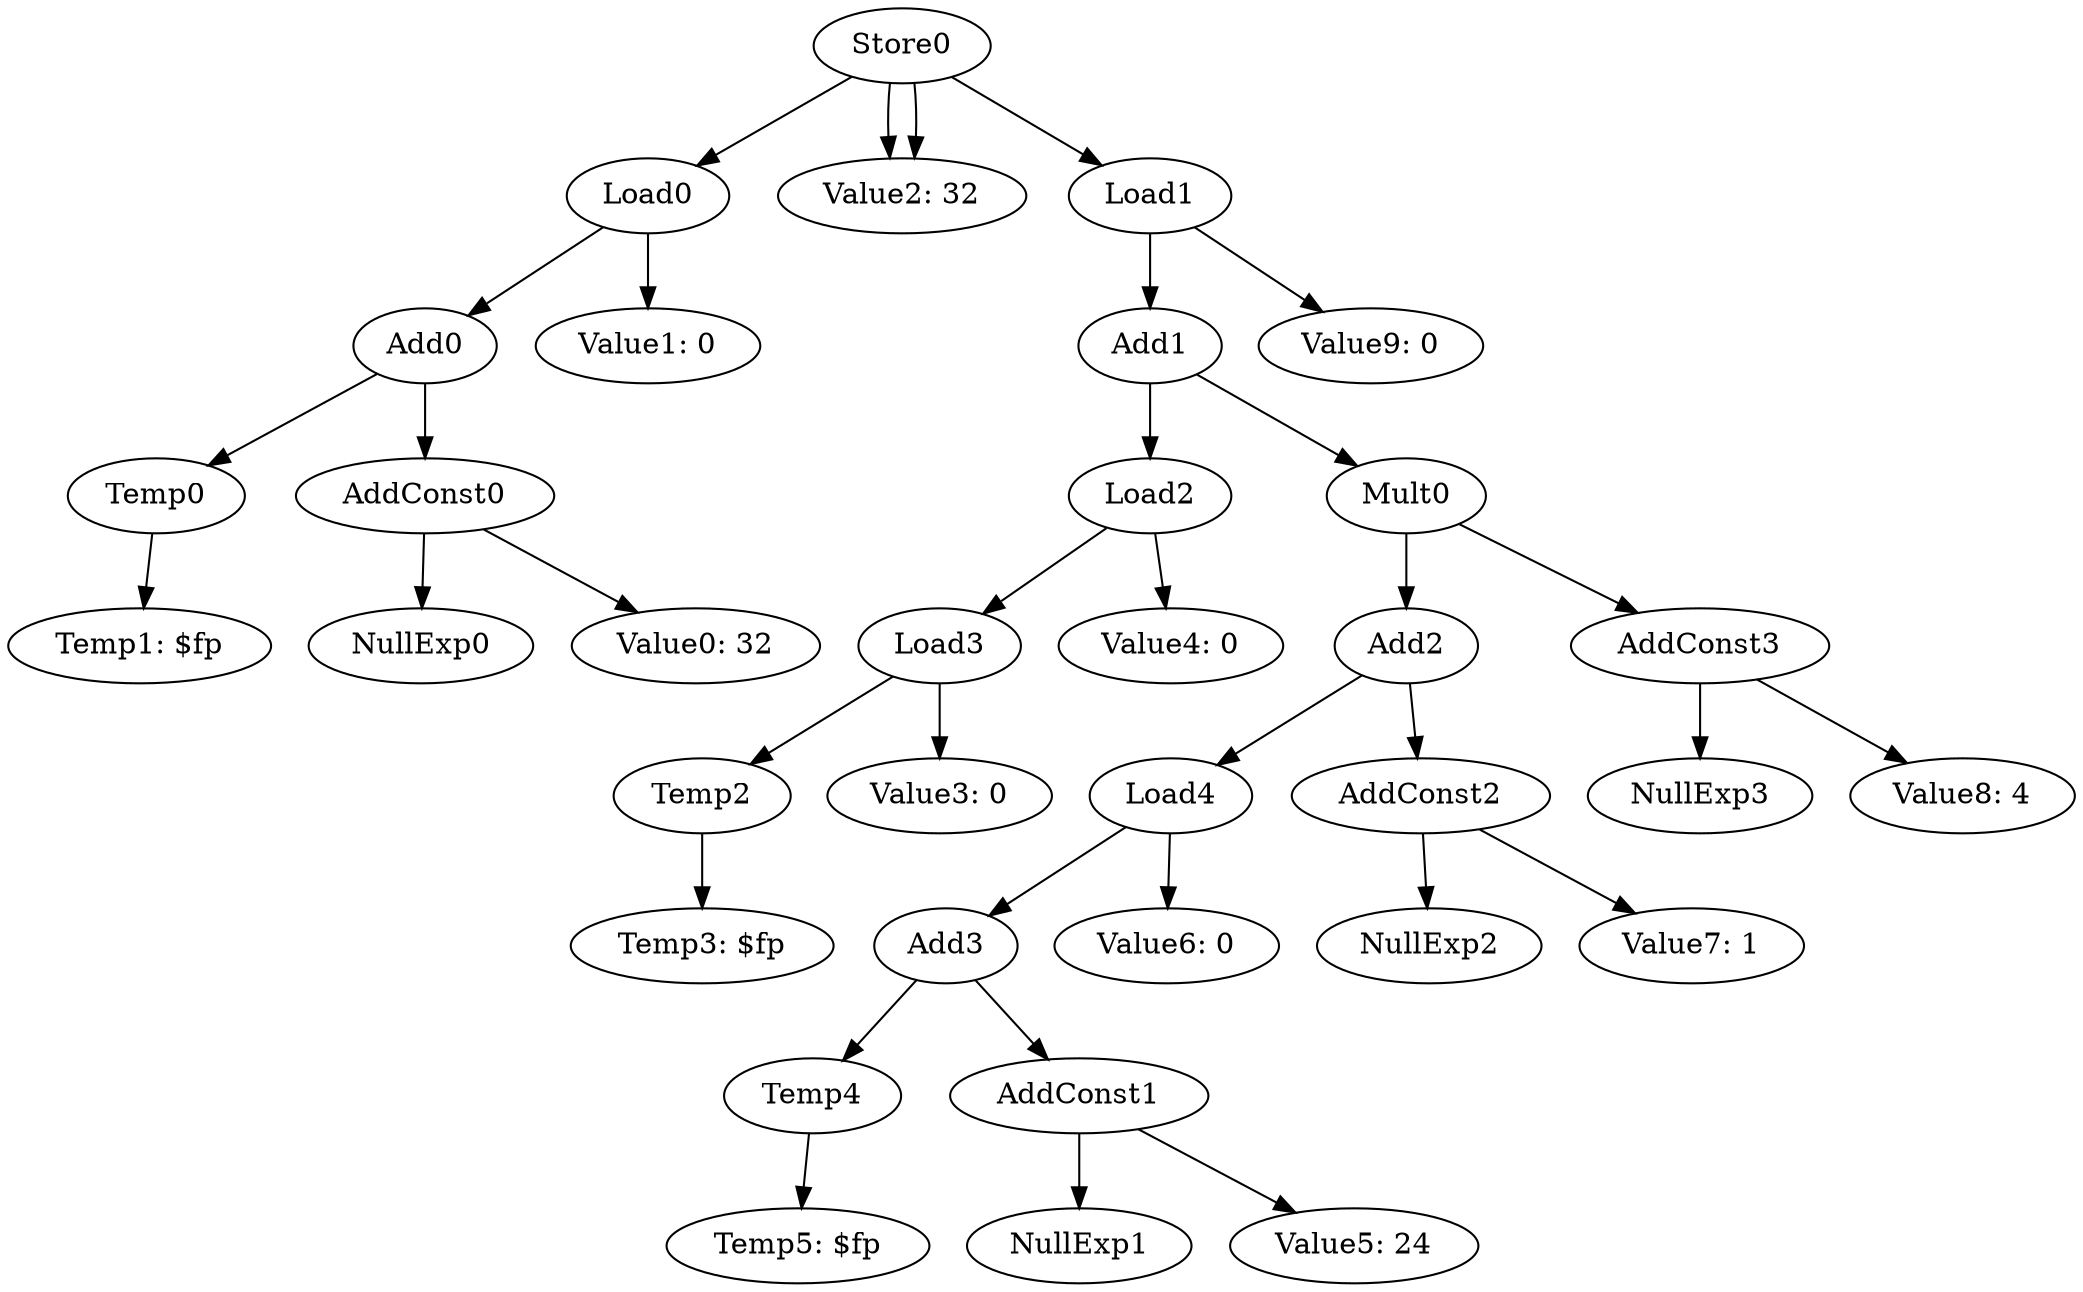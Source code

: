 digraph {
	ordering = out;
	AddConst3 -> NullExp3;
	AddConst3 -> "Value8: 4";
	Mult0 -> Add2;
	Mult0 -> AddConst3;
	AddConst2 -> NullExp2;
	AddConst2 -> "Value7: 1";
	Add2 -> Load4;
	Add2 -> AddConst2;
	Load4 -> Add3;
	Load4 -> "Value6: 0";
	Add3 -> Temp4;
	Add3 -> AddConst1;
	Load0 -> Add0;
	Load0 -> "Value1: 0";
	Temp4 -> "Temp5: $fp";
	Temp0 -> "Temp1: $fp";
	AddConst0 -> NullExp0;
	AddConst0 -> "Value0: 32";
	Add0 -> Temp0;
	Add0 -> AddConst0;
	Load2 -> Load3;
	Load2 -> "Value4: 0";
	Load1 -> Add1;
	Load1 -> "Value9: 0";
	Temp2 -> "Temp3: $fp";
	AddConst1 -> NullExp1;
	AddConst1 -> "Value5: 24";
	Load3 -> Temp2;
	Load3 -> "Value3: 0";
	Store0 -> Load0;
	Store0 -> "Value2: 32";
	Store0 -> Load1;
	Store0 -> "Value2: 32";
	Add1 -> Load2;
	Add1 -> Mult0;
}

